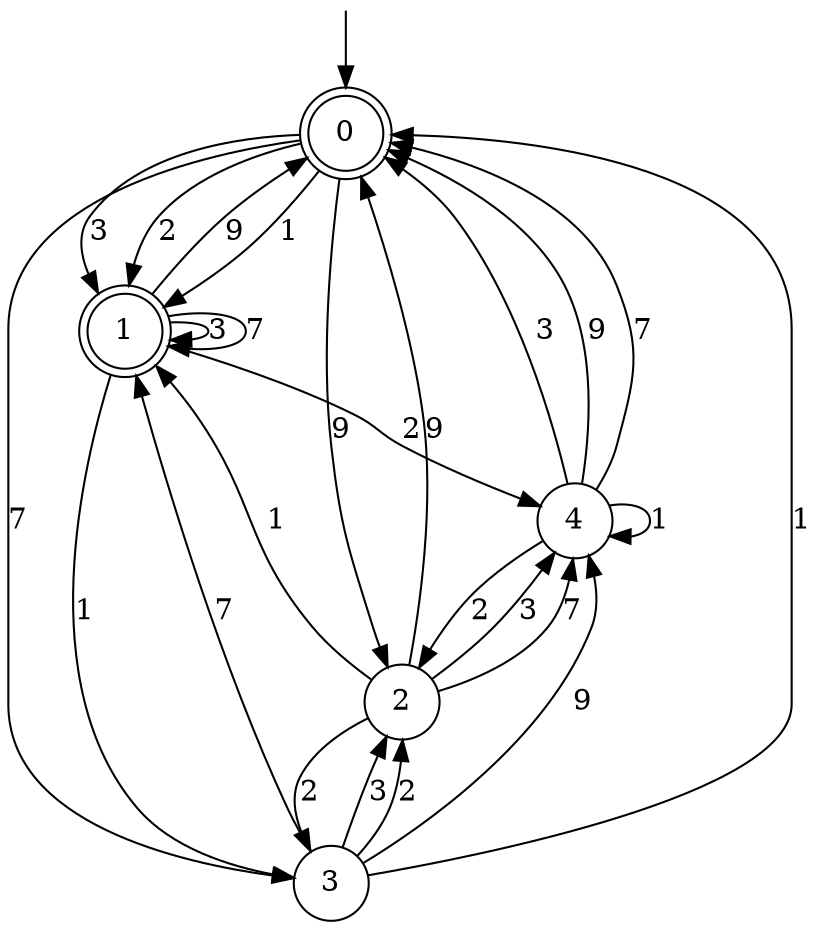 digraph g {

	s0 [shape="doublecircle" label="0"];
	s1 [shape="doublecircle" label="1"];
	s2 [shape="circle" label="2"];
	s3 [shape="circle" label="3"];
	s4 [shape="circle" label="4"];
	s0 -> s1 [label="1"];
	s0 -> s1 [label="3"];
	s0 -> s1 [label="2"];
	s0 -> s2 [label="9"];
	s0 -> s3 [label="7"];
	s1 -> s3 [label="1"];
	s1 -> s1 [label="3"];
	s1 -> s4 [label="2"];
	s1 -> s0 [label="9"];
	s1 -> s1 [label="7"];
	s2 -> s1 [label="1"];
	s2 -> s4 [label="3"];
	s2 -> s3 [label="2"];
	s2 -> s0 [label="9"];
	s2 -> s4 [label="7"];
	s3 -> s0 [label="1"];
	s3 -> s2 [label="3"];
	s3 -> s2 [label="2"];
	s3 -> s4 [label="9"];
	s3 -> s1 [label="7"];
	s4 -> s4 [label="1"];
	s4 -> s0 [label="3"];
	s4 -> s2 [label="2"];
	s4 -> s0 [label="9"];
	s4 -> s0 [label="7"];

__start0 [label="" shape="none" width="0" height="0"];
__start0 -> s0;

}
